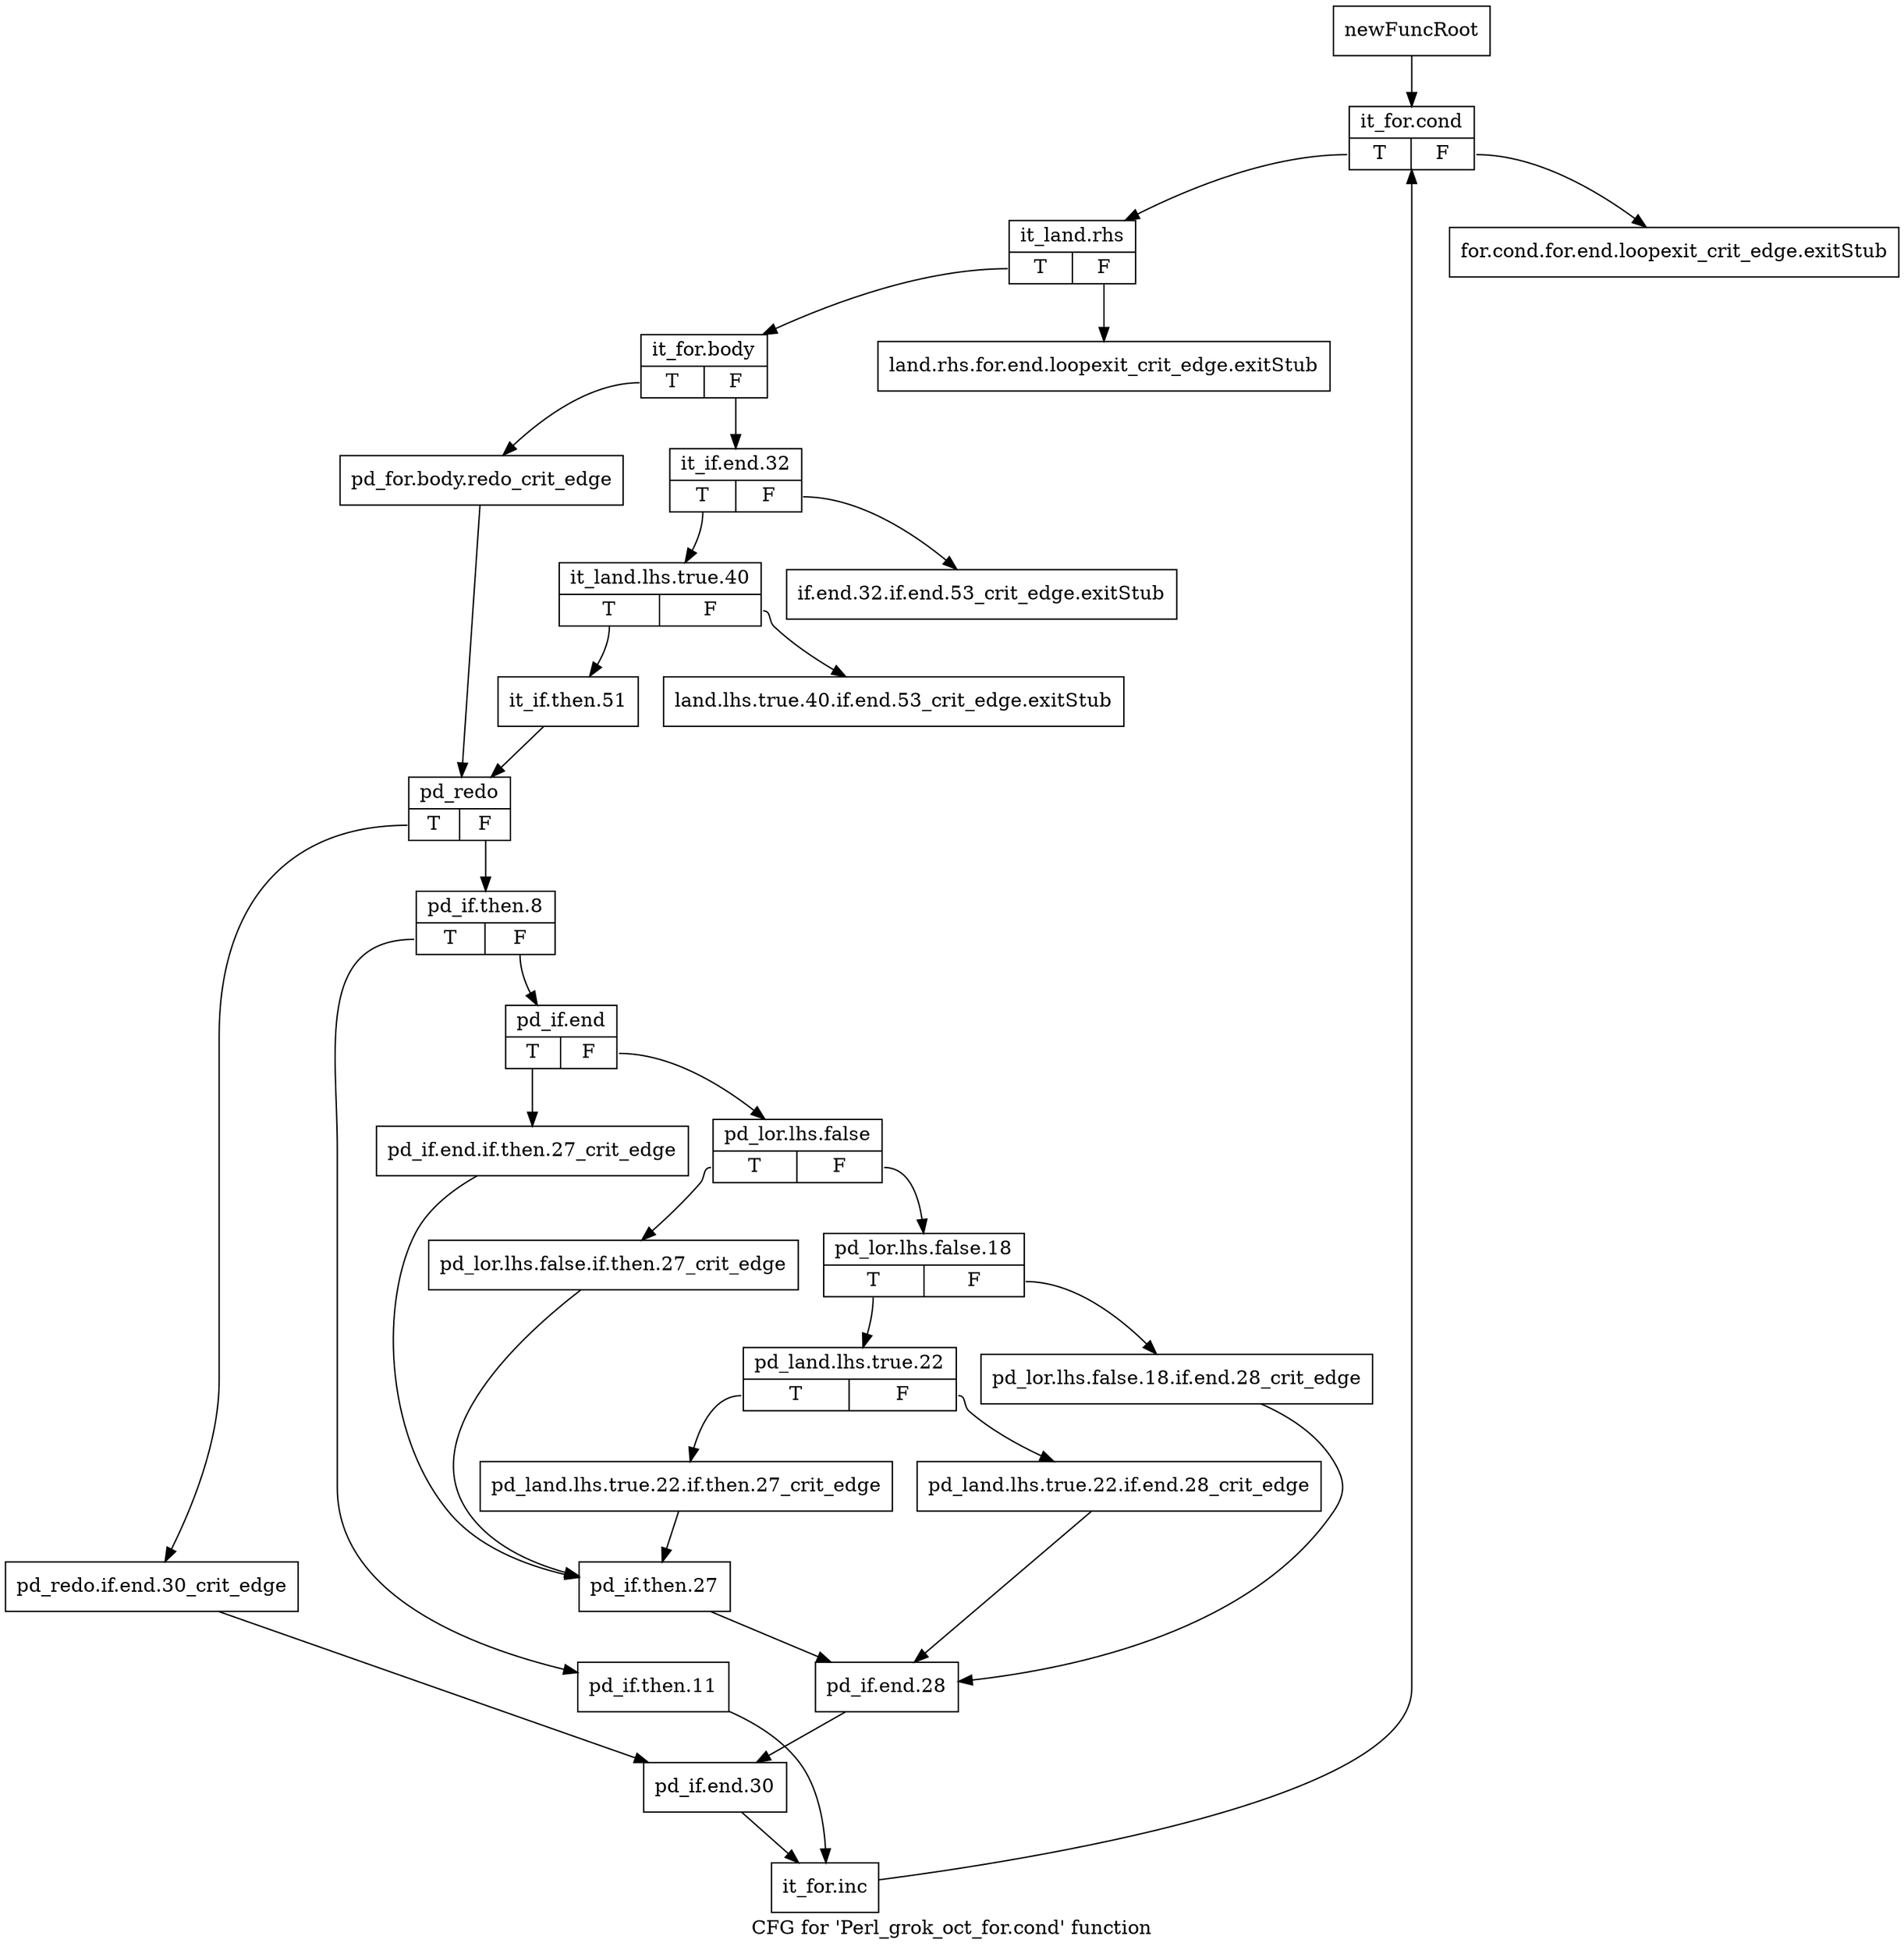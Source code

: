 digraph "CFG for 'Perl_grok_oct_for.cond' function" {
	label="CFG for 'Perl_grok_oct_for.cond' function";

	Node0x4bd17d0 [shape=record,label="{newFuncRoot}"];
	Node0x4bd17d0 -> Node0x4bd1960;
	Node0x4bd1820 [shape=record,label="{for.cond.for.end.loopexit_crit_edge.exitStub}"];
	Node0x4bd1870 [shape=record,label="{land.rhs.for.end.loopexit_crit_edge.exitStub}"];
	Node0x4bd18c0 [shape=record,label="{if.end.32.if.end.53_crit_edge.exitStub}"];
	Node0x4bd1910 [shape=record,label="{land.lhs.true.40.if.end.53_crit_edge.exitStub}"];
	Node0x4bd1960 [shape=record,label="{it_for.cond|{<s0>T|<s1>F}}"];
	Node0x4bd1960:s0 -> Node0x4bd19b0;
	Node0x4bd1960:s1 -> Node0x4bd1820;
	Node0x4bd19b0 [shape=record,label="{it_land.rhs|{<s0>T|<s1>F}}"];
	Node0x4bd19b0:s0 -> Node0x4bd1a00;
	Node0x4bd19b0:s1 -> Node0x4bd1870;
	Node0x4bd1a00 [shape=record,label="{it_for.body|{<s0>T|<s1>F}}"];
	Node0x4bd1a00:s0 -> Node0x4bd2c50;
	Node0x4bd1a00:s1 -> Node0x4bd1a50;
	Node0x4bd1a50 [shape=record,label="{it_if.end.32|{<s0>T|<s1>F}}"];
	Node0x4bd1a50:s0 -> Node0x4bd2bb0;
	Node0x4bd1a50:s1 -> Node0x4bd18c0;
	Node0x4bd2bb0 [shape=record,label="{it_land.lhs.true.40|{<s0>T|<s1>F}}"];
	Node0x4bd2bb0:s0 -> Node0x4bd2c00;
	Node0x4bd2bb0:s1 -> Node0x4bd1910;
	Node0x4bd2c00 [shape=record,label="{it_if.then.51}"];
	Node0x4bd2c00 -> Node0x4bd2ca0;
	Node0x4bd2c50 [shape=record,label="{pd_for.body.redo_crit_edge}"];
	Node0x4bd2c50 -> Node0x4bd2ca0;
	Node0x4bd2ca0 [shape=record,label="{pd_redo|{<s0>T|<s1>F}}"];
	Node0x4bd2ca0:s0 -> Node0x4bd3100;
	Node0x4bd2ca0:s1 -> Node0x4bd2cf0;
	Node0x4bd2cf0 [shape=record,label="{pd_if.then.8|{<s0>T|<s1>F}}"];
	Node0x4bd2cf0:s0 -> Node0x4bd30b0;
	Node0x4bd2cf0:s1 -> Node0x4bd2d40;
	Node0x4bd2d40 [shape=record,label="{pd_if.end|{<s0>T|<s1>F}}"];
	Node0x4bd2d40:s0 -> Node0x4bd2fc0;
	Node0x4bd2d40:s1 -> Node0x4bd2d90;
	Node0x4bd2d90 [shape=record,label="{pd_lor.lhs.false|{<s0>T|<s1>F}}"];
	Node0x4bd2d90:s0 -> Node0x4bd2f70;
	Node0x4bd2d90:s1 -> Node0x4bd2de0;
	Node0x4bd2de0 [shape=record,label="{pd_lor.lhs.false.18|{<s0>T|<s1>F}}"];
	Node0x4bd2de0:s0 -> Node0x4bd2e80;
	Node0x4bd2de0:s1 -> Node0x4bd2e30;
	Node0x4bd2e30 [shape=record,label="{pd_lor.lhs.false.18.if.end.28_crit_edge}"];
	Node0x4bd2e30 -> Node0x4bd3060;
	Node0x4bd2e80 [shape=record,label="{pd_land.lhs.true.22|{<s0>T|<s1>F}}"];
	Node0x4bd2e80:s0 -> Node0x4bd2f20;
	Node0x4bd2e80:s1 -> Node0x4bd2ed0;
	Node0x4bd2ed0 [shape=record,label="{pd_land.lhs.true.22.if.end.28_crit_edge}"];
	Node0x4bd2ed0 -> Node0x4bd3060;
	Node0x4bd2f20 [shape=record,label="{pd_land.lhs.true.22.if.then.27_crit_edge}"];
	Node0x4bd2f20 -> Node0x4bd3010;
	Node0x4bd2f70 [shape=record,label="{pd_lor.lhs.false.if.then.27_crit_edge}"];
	Node0x4bd2f70 -> Node0x4bd3010;
	Node0x4bd2fc0 [shape=record,label="{pd_if.end.if.then.27_crit_edge}"];
	Node0x4bd2fc0 -> Node0x4bd3010;
	Node0x4bd3010 [shape=record,label="{pd_if.then.27}"];
	Node0x4bd3010 -> Node0x4bd3060;
	Node0x4bd3060 [shape=record,label="{pd_if.end.28}"];
	Node0x4bd3060 -> Node0x4bd3150;
	Node0x4bd30b0 [shape=record,label="{pd_if.then.11}"];
	Node0x4bd30b0 -> Node0x4bd31a0;
	Node0x4bd3100 [shape=record,label="{pd_redo.if.end.30_crit_edge}"];
	Node0x4bd3100 -> Node0x4bd3150;
	Node0x4bd3150 [shape=record,label="{pd_if.end.30}"];
	Node0x4bd3150 -> Node0x4bd31a0;
	Node0x4bd31a0 [shape=record,label="{it_for.inc}"];
	Node0x4bd31a0 -> Node0x4bd1960;
}
